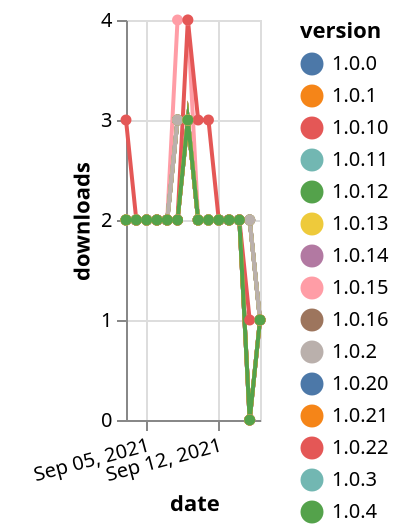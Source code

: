 {"$schema": "https://vega.github.io/schema/vega-lite/v5.json", "description": "A simple bar chart with embedded data.", "data": {"values": [{"date": "2021-09-03", "total": 1381, "delta": 2, "version": "1.0.4"}, {"date": "2021-09-04", "total": 1383, "delta": 2, "version": "1.0.4"}, {"date": "2021-09-05", "total": 1385, "delta": 2, "version": "1.0.4"}, {"date": "2021-09-06", "total": 1387, "delta": 2, "version": "1.0.4"}, {"date": "2021-09-07", "total": 1389, "delta": 2, "version": "1.0.4"}, {"date": "2021-09-08", "total": 1392, "delta": 3, "version": "1.0.4"}, {"date": "2021-09-09", "total": 1395, "delta": 3, "version": "1.0.4"}, {"date": "2021-09-10", "total": 1397, "delta": 2, "version": "1.0.4"}, {"date": "2021-09-11", "total": 1399, "delta": 2, "version": "1.0.4"}, {"date": "2021-09-12", "total": 1401, "delta": 2, "version": "1.0.4"}, {"date": "2021-09-13", "total": 1403, "delta": 2, "version": "1.0.4"}, {"date": "2021-09-14", "total": 1405, "delta": 2, "version": "1.0.4"}, {"date": "2021-09-15", "total": 1407, "delta": 2, "version": "1.0.4"}, {"date": "2021-09-16", "total": 1408, "delta": 1, "version": "1.0.4"}, {"date": "2021-09-03", "total": 1319, "delta": 2, "version": "1.0.9"}, {"date": "2021-09-04", "total": 1321, "delta": 2, "version": "1.0.9"}, {"date": "2021-09-05", "total": 1323, "delta": 2, "version": "1.0.9"}, {"date": "2021-09-06", "total": 1325, "delta": 2, "version": "1.0.9"}, {"date": "2021-09-07", "total": 1327, "delta": 2, "version": "1.0.9"}, {"date": "2021-09-08", "total": 1330, "delta": 3, "version": "1.0.9"}, {"date": "2021-09-09", "total": 1333, "delta": 3, "version": "1.0.9"}, {"date": "2021-09-10", "total": 1335, "delta": 2, "version": "1.0.9"}, {"date": "2021-09-11", "total": 1337, "delta": 2, "version": "1.0.9"}, {"date": "2021-09-12", "total": 1339, "delta": 2, "version": "1.0.9"}, {"date": "2021-09-13", "total": 1341, "delta": 2, "version": "1.0.9"}, {"date": "2021-09-14", "total": 1343, "delta": 2, "version": "1.0.9"}, {"date": "2021-09-15", "total": 1345, "delta": 2, "version": "1.0.9"}, {"date": "2021-09-16", "total": 1346, "delta": 1, "version": "1.0.9"}, {"date": "2021-09-03", "total": 1309, "delta": 2, "version": "1.0.11"}, {"date": "2021-09-04", "total": 1311, "delta": 2, "version": "1.0.11"}, {"date": "2021-09-05", "total": 1313, "delta": 2, "version": "1.0.11"}, {"date": "2021-09-06", "total": 1315, "delta": 2, "version": "1.0.11"}, {"date": "2021-09-07", "total": 1317, "delta": 2, "version": "1.0.11"}, {"date": "2021-09-08", "total": 1319, "delta": 2, "version": "1.0.11"}, {"date": "2021-09-09", "total": 1322, "delta": 3, "version": "1.0.11"}, {"date": "2021-09-10", "total": 1324, "delta": 2, "version": "1.0.11"}, {"date": "2021-09-11", "total": 1326, "delta": 2, "version": "1.0.11"}, {"date": "2021-09-12", "total": 1328, "delta": 2, "version": "1.0.11"}, {"date": "2021-09-13", "total": 1330, "delta": 2, "version": "1.0.11"}, {"date": "2021-09-14", "total": 1332, "delta": 2, "version": "1.0.11"}, {"date": "2021-09-15", "total": 1332, "delta": 0, "version": "1.0.11"}, {"date": "2021-09-16", "total": 1333, "delta": 1, "version": "1.0.11"}, {"date": "2021-09-03", "total": 1365, "delta": 2, "version": "1.0.8"}, {"date": "2021-09-04", "total": 1367, "delta": 2, "version": "1.0.8"}, {"date": "2021-09-05", "total": 1369, "delta": 2, "version": "1.0.8"}, {"date": "2021-09-06", "total": 1371, "delta": 2, "version": "1.0.8"}, {"date": "2021-09-07", "total": 1373, "delta": 2, "version": "1.0.8"}, {"date": "2021-09-08", "total": 1376, "delta": 3, "version": "1.0.8"}, {"date": "2021-09-09", "total": 1379, "delta": 3, "version": "1.0.8"}, {"date": "2021-09-10", "total": 1381, "delta": 2, "version": "1.0.8"}, {"date": "2021-09-11", "total": 1383, "delta": 2, "version": "1.0.8"}, {"date": "2021-09-12", "total": 1385, "delta": 2, "version": "1.0.8"}, {"date": "2021-09-13", "total": 1387, "delta": 2, "version": "1.0.8"}, {"date": "2021-09-14", "total": 1389, "delta": 2, "version": "1.0.8"}, {"date": "2021-09-15", "total": 1391, "delta": 2, "version": "1.0.8"}, {"date": "2021-09-16", "total": 1392, "delta": 1, "version": "1.0.8"}, {"date": "2021-09-03", "total": 994, "delta": 2, "version": "1.0.20"}, {"date": "2021-09-04", "total": 996, "delta": 2, "version": "1.0.20"}, {"date": "2021-09-05", "total": 998, "delta": 2, "version": "1.0.20"}, {"date": "2021-09-06", "total": 1000, "delta": 2, "version": "1.0.20"}, {"date": "2021-09-07", "total": 1002, "delta": 2, "version": "1.0.20"}, {"date": "2021-09-08", "total": 1004, "delta": 2, "version": "1.0.20"}, {"date": "2021-09-09", "total": 1007, "delta": 3, "version": "1.0.20"}, {"date": "2021-09-10", "total": 1009, "delta": 2, "version": "1.0.20"}, {"date": "2021-09-11", "total": 1011, "delta": 2, "version": "1.0.20"}, {"date": "2021-09-12", "total": 1013, "delta": 2, "version": "1.0.20"}, {"date": "2021-09-13", "total": 1015, "delta": 2, "version": "1.0.20"}, {"date": "2021-09-14", "total": 1017, "delta": 2, "version": "1.0.20"}, {"date": "2021-09-15", "total": 1017, "delta": 0, "version": "1.0.20"}, {"date": "2021-09-16", "total": 1018, "delta": 1, "version": "1.0.20"}, {"date": "2021-09-03", "total": 998, "delta": 2, "version": "1.0.16"}, {"date": "2021-09-04", "total": 1000, "delta": 2, "version": "1.0.16"}, {"date": "2021-09-05", "total": 1002, "delta": 2, "version": "1.0.16"}, {"date": "2021-09-06", "total": 1004, "delta": 2, "version": "1.0.16"}, {"date": "2021-09-07", "total": 1006, "delta": 2, "version": "1.0.16"}, {"date": "2021-09-08", "total": 1008, "delta": 2, "version": "1.0.16"}, {"date": "2021-09-09", "total": 1011, "delta": 3, "version": "1.0.16"}, {"date": "2021-09-10", "total": 1013, "delta": 2, "version": "1.0.16"}, {"date": "2021-09-11", "total": 1015, "delta": 2, "version": "1.0.16"}, {"date": "2021-09-12", "total": 1017, "delta": 2, "version": "1.0.16"}, {"date": "2021-09-13", "total": 1019, "delta": 2, "version": "1.0.16"}, {"date": "2021-09-14", "total": 1021, "delta": 2, "version": "1.0.16"}, {"date": "2021-09-15", "total": 1021, "delta": 0, "version": "1.0.16"}, {"date": "2021-09-16", "total": 1022, "delta": 1, "version": "1.0.16"}, {"date": "2021-09-03", "total": 1009, "delta": 2, "version": "1.0.15"}, {"date": "2021-09-04", "total": 1011, "delta": 2, "version": "1.0.15"}, {"date": "2021-09-05", "total": 1013, "delta": 2, "version": "1.0.15"}, {"date": "2021-09-06", "total": 1015, "delta": 2, "version": "1.0.15"}, {"date": "2021-09-07", "total": 1017, "delta": 2, "version": "1.0.15"}, {"date": "2021-09-08", "total": 1019, "delta": 2, "version": "1.0.15"}, {"date": "2021-09-09", "total": 1022, "delta": 3, "version": "1.0.15"}, {"date": "2021-09-10", "total": 1024, "delta": 2, "version": "1.0.15"}, {"date": "2021-09-11", "total": 1026, "delta": 2, "version": "1.0.15"}, {"date": "2021-09-12", "total": 1028, "delta": 2, "version": "1.0.15"}, {"date": "2021-09-13", "total": 1030, "delta": 2, "version": "1.0.15"}, {"date": "2021-09-14", "total": 1032, "delta": 2, "version": "1.0.15"}, {"date": "2021-09-15", "total": 1032, "delta": 0, "version": "1.0.15"}, {"date": "2021-09-16", "total": 1033, "delta": 1, "version": "1.0.15"}, {"date": "2021-09-03", "total": 1326, "delta": 2, "version": "1.0.10"}, {"date": "2021-09-04", "total": 1328, "delta": 2, "version": "1.0.10"}, {"date": "2021-09-05", "total": 1330, "delta": 2, "version": "1.0.10"}, {"date": "2021-09-06", "total": 1332, "delta": 2, "version": "1.0.10"}, {"date": "2021-09-07", "total": 1334, "delta": 2, "version": "1.0.10"}, {"date": "2021-09-08", "total": 1336, "delta": 2, "version": "1.0.10"}, {"date": "2021-09-09", "total": 1339, "delta": 3, "version": "1.0.10"}, {"date": "2021-09-10", "total": 1341, "delta": 2, "version": "1.0.10"}, {"date": "2021-09-11", "total": 1343, "delta": 2, "version": "1.0.10"}, {"date": "2021-09-12", "total": 1345, "delta": 2, "version": "1.0.10"}, {"date": "2021-09-13", "total": 1347, "delta": 2, "version": "1.0.10"}, {"date": "2021-09-14", "total": 1349, "delta": 2, "version": "1.0.10"}, {"date": "2021-09-15", "total": 1349, "delta": 0, "version": "1.0.10"}, {"date": "2021-09-16", "total": 1350, "delta": 1, "version": "1.0.10"}, {"date": "2021-09-03", "total": 1395, "delta": 2, "version": "1.0.1"}, {"date": "2021-09-04", "total": 1397, "delta": 2, "version": "1.0.1"}, {"date": "2021-09-05", "total": 1399, "delta": 2, "version": "1.0.1"}, {"date": "2021-09-06", "total": 1401, "delta": 2, "version": "1.0.1"}, {"date": "2021-09-07", "total": 1403, "delta": 2, "version": "1.0.1"}, {"date": "2021-09-08", "total": 1406, "delta": 3, "version": "1.0.1"}, {"date": "2021-09-09", "total": 1409, "delta": 3, "version": "1.0.1"}, {"date": "2021-09-10", "total": 1411, "delta": 2, "version": "1.0.1"}, {"date": "2021-09-11", "total": 1413, "delta": 2, "version": "1.0.1"}, {"date": "2021-09-12", "total": 1415, "delta": 2, "version": "1.0.1"}, {"date": "2021-09-13", "total": 1417, "delta": 2, "version": "1.0.1"}, {"date": "2021-09-14", "total": 1419, "delta": 2, "version": "1.0.1"}, {"date": "2021-09-15", "total": 1421, "delta": 2, "version": "1.0.1"}, {"date": "2021-09-16", "total": 1422, "delta": 1, "version": "1.0.1"}, {"date": "2021-09-03", "total": 1467, "delta": 2, "version": "1.0.7"}, {"date": "2021-09-04", "total": 1469, "delta": 2, "version": "1.0.7"}, {"date": "2021-09-05", "total": 1471, "delta": 2, "version": "1.0.7"}, {"date": "2021-09-06", "total": 1473, "delta": 2, "version": "1.0.7"}, {"date": "2021-09-07", "total": 1475, "delta": 2, "version": "1.0.7"}, {"date": "2021-09-08", "total": 1479, "delta": 4, "version": "1.0.7"}, {"date": "2021-09-09", "total": 1483, "delta": 4, "version": "1.0.7"}, {"date": "2021-09-10", "total": 1485, "delta": 2, "version": "1.0.7"}, {"date": "2021-09-11", "total": 1487, "delta": 2, "version": "1.0.7"}, {"date": "2021-09-12", "total": 1489, "delta": 2, "version": "1.0.7"}, {"date": "2021-09-13", "total": 1491, "delta": 2, "version": "1.0.7"}, {"date": "2021-09-14", "total": 1493, "delta": 2, "version": "1.0.7"}, {"date": "2021-09-15", "total": 1495, "delta": 2, "version": "1.0.7"}, {"date": "2021-09-16", "total": 1496, "delta": 1, "version": "1.0.7"}, {"date": "2021-09-03", "total": 1019, "delta": 2, "version": "1.0.14"}, {"date": "2021-09-04", "total": 1021, "delta": 2, "version": "1.0.14"}, {"date": "2021-09-05", "total": 1023, "delta": 2, "version": "1.0.14"}, {"date": "2021-09-06", "total": 1025, "delta": 2, "version": "1.0.14"}, {"date": "2021-09-07", "total": 1027, "delta": 2, "version": "1.0.14"}, {"date": "2021-09-08", "total": 1029, "delta": 2, "version": "1.0.14"}, {"date": "2021-09-09", "total": 1032, "delta": 3, "version": "1.0.14"}, {"date": "2021-09-10", "total": 1034, "delta": 2, "version": "1.0.14"}, {"date": "2021-09-11", "total": 1036, "delta": 2, "version": "1.0.14"}, {"date": "2021-09-12", "total": 1038, "delta": 2, "version": "1.0.14"}, {"date": "2021-09-13", "total": 1040, "delta": 2, "version": "1.0.14"}, {"date": "2021-09-14", "total": 1042, "delta": 2, "version": "1.0.14"}, {"date": "2021-09-15", "total": 1042, "delta": 0, "version": "1.0.14"}, {"date": "2021-09-16", "total": 1043, "delta": 1, "version": "1.0.14"}, {"date": "2021-09-03", "total": 1399, "delta": 2, "version": "1.0.0"}, {"date": "2021-09-04", "total": 1401, "delta": 2, "version": "1.0.0"}, {"date": "2021-09-05", "total": 1403, "delta": 2, "version": "1.0.0"}, {"date": "2021-09-06", "total": 1405, "delta": 2, "version": "1.0.0"}, {"date": "2021-09-07", "total": 1407, "delta": 2, "version": "1.0.0"}, {"date": "2021-09-08", "total": 1410, "delta": 3, "version": "1.0.0"}, {"date": "2021-09-09", "total": 1413, "delta": 3, "version": "1.0.0"}, {"date": "2021-09-10", "total": 1415, "delta": 2, "version": "1.0.0"}, {"date": "2021-09-11", "total": 1417, "delta": 2, "version": "1.0.0"}, {"date": "2021-09-12", "total": 1419, "delta": 2, "version": "1.0.0"}, {"date": "2021-09-13", "total": 1421, "delta": 2, "version": "1.0.0"}, {"date": "2021-09-14", "total": 1423, "delta": 2, "version": "1.0.0"}, {"date": "2021-09-15", "total": 1425, "delta": 2, "version": "1.0.0"}, {"date": "2021-09-16", "total": 1426, "delta": 1, "version": "1.0.0"}, {"date": "2021-09-03", "total": 1390, "delta": 2, "version": "1.0.6"}, {"date": "2021-09-04", "total": 1392, "delta": 2, "version": "1.0.6"}, {"date": "2021-09-05", "total": 1394, "delta": 2, "version": "1.0.6"}, {"date": "2021-09-06", "total": 1396, "delta": 2, "version": "1.0.6"}, {"date": "2021-09-07", "total": 1398, "delta": 2, "version": "1.0.6"}, {"date": "2021-09-08", "total": 1401, "delta": 3, "version": "1.0.6"}, {"date": "2021-09-09", "total": 1404, "delta": 3, "version": "1.0.6"}, {"date": "2021-09-10", "total": 1406, "delta": 2, "version": "1.0.6"}, {"date": "2021-09-11", "total": 1408, "delta": 2, "version": "1.0.6"}, {"date": "2021-09-12", "total": 1410, "delta": 2, "version": "1.0.6"}, {"date": "2021-09-13", "total": 1412, "delta": 2, "version": "1.0.6"}, {"date": "2021-09-14", "total": 1414, "delta": 2, "version": "1.0.6"}, {"date": "2021-09-15", "total": 1416, "delta": 2, "version": "1.0.6"}, {"date": "2021-09-16", "total": 1417, "delta": 1, "version": "1.0.6"}, {"date": "2021-09-03", "total": 1389, "delta": 2, "version": "1.0.3"}, {"date": "2021-09-04", "total": 1391, "delta": 2, "version": "1.0.3"}, {"date": "2021-09-05", "total": 1393, "delta": 2, "version": "1.0.3"}, {"date": "2021-09-06", "total": 1395, "delta": 2, "version": "1.0.3"}, {"date": "2021-09-07", "total": 1397, "delta": 2, "version": "1.0.3"}, {"date": "2021-09-08", "total": 1400, "delta": 3, "version": "1.0.3"}, {"date": "2021-09-09", "total": 1403, "delta": 3, "version": "1.0.3"}, {"date": "2021-09-10", "total": 1405, "delta": 2, "version": "1.0.3"}, {"date": "2021-09-11", "total": 1407, "delta": 2, "version": "1.0.3"}, {"date": "2021-09-12", "total": 1409, "delta": 2, "version": "1.0.3"}, {"date": "2021-09-13", "total": 1411, "delta": 2, "version": "1.0.3"}, {"date": "2021-09-14", "total": 1413, "delta": 2, "version": "1.0.3"}, {"date": "2021-09-15", "total": 1415, "delta": 2, "version": "1.0.3"}, {"date": "2021-09-16", "total": 1416, "delta": 1, "version": "1.0.3"}, {"date": "2021-09-03", "total": 1384, "delta": 2, "version": "1.0.5"}, {"date": "2021-09-04", "total": 1386, "delta": 2, "version": "1.0.5"}, {"date": "2021-09-05", "total": 1388, "delta": 2, "version": "1.0.5"}, {"date": "2021-09-06", "total": 1390, "delta": 2, "version": "1.0.5"}, {"date": "2021-09-07", "total": 1392, "delta": 2, "version": "1.0.5"}, {"date": "2021-09-08", "total": 1395, "delta": 3, "version": "1.0.5"}, {"date": "2021-09-09", "total": 1398, "delta": 3, "version": "1.0.5"}, {"date": "2021-09-10", "total": 1400, "delta": 2, "version": "1.0.5"}, {"date": "2021-09-11", "total": 1402, "delta": 2, "version": "1.0.5"}, {"date": "2021-09-12", "total": 1404, "delta": 2, "version": "1.0.5"}, {"date": "2021-09-13", "total": 1406, "delta": 2, "version": "1.0.5"}, {"date": "2021-09-14", "total": 1408, "delta": 2, "version": "1.0.5"}, {"date": "2021-09-15", "total": 1410, "delta": 2, "version": "1.0.5"}, {"date": "2021-09-16", "total": 1411, "delta": 1, "version": "1.0.5"}, {"date": "2021-09-03", "total": 1401, "delta": 2, "version": "1.0.2"}, {"date": "2021-09-04", "total": 1403, "delta": 2, "version": "1.0.2"}, {"date": "2021-09-05", "total": 1405, "delta": 2, "version": "1.0.2"}, {"date": "2021-09-06", "total": 1407, "delta": 2, "version": "1.0.2"}, {"date": "2021-09-07", "total": 1409, "delta": 2, "version": "1.0.2"}, {"date": "2021-09-08", "total": 1412, "delta": 3, "version": "1.0.2"}, {"date": "2021-09-09", "total": 1415, "delta": 3, "version": "1.0.2"}, {"date": "2021-09-10", "total": 1417, "delta": 2, "version": "1.0.2"}, {"date": "2021-09-11", "total": 1419, "delta": 2, "version": "1.0.2"}, {"date": "2021-09-12", "total": 1421, "delta": 2, "version": "1.0.2"}, {"date": "2021-09-13", "total": 1423, "delta": 2, "version": "1.0.2"}, {"date": "2021-09-14", "total": 1425, "delta": 2, "version": "1.0.2"}, {"date": "2021-09-15", "total": 1427, "delta": 2, "version": "1.0.2"}, {"date": "2021-09-16", "total": 1428, "delta": 1, "version": "1.0.2"}, {"date": "2021-09-03", "total": 985, "delta": 2, "version": "1.0.21"}, {"date": "2021-09-04", "total": 987, "delta": 2, "version": "1.0.21"}, {"date": "2021-09-05", "total": 989, "delta": 2, "version": "1.0.21"}, {"date": "2021-09-06", "total": 991, "delta": 2, "version": "1.0.21"}, {"date": "2021-09-07", "total": 993, "delta": 2, "version": "1.0.21"}, {"date": "2021-09-08", "total": 995, "delta": 2, "version": "1.0.21"}, {"date": "2021-09-09", "total": 998, "delta": 3, "version": "1.0.21"}, {"date": "2021-09-10", "total": 1000, "delta": 2, "version": "1.0.21"}, {"date": "2021-09-11", "total": 1002, "delta": 2, "version": "1.0.21"}, {"date": "2021-09-12", "total": 1004, "delta": 2, "version": "1.0.21"}, {"date": "2021-09-13", "total": 1006, "delta": 2, "version": "1.0.21"}, {"date": "2021-09-14", "total": 1008, "delta": 2, "version": "1.0.21"}, {"date": "2021-09-15", "total": 1008, "delta": 0, "version": "1.0.21"}, {"date": "2021-09-16", "total": 1009, "delta": 1, "version": "1.0.21"}, {"date": "2021-09-03", "total": 1302, "delta": 3, "version": "1.0.22"}, {"date": "2021-09-04", "total": 1304, "delta": 2, "version": "1.0.22"}, {"date": "2021-09-05", "total": 1306, "delta": 2, "version": "1.0.22"}, {"date": "2021-09-06", "total": 1308, "delta": 2, "version": "1.0.22"}, {"date": "2021-09-07", "total": 1310, "delta": 2, "version": "1.0.22"}, {"date": "2021-09-08", "total": 1312, "delta": 2, "version": "1.0.22"}, {"date": "2021-09-09", "total": 1316, "delta": 4, "version": "1.0.22"}, {"date": "2021-09-10", "total": 1319, "delta": 3, "version": "1.0.22"}, {"date": "2021-09-11", "total": 1322, "delta": 3, "version": "1.0.22"}, {"date": "2021-09-12", "total": 1324, "delta": 2, "version": "1.0.22"}, {"date": "2021-09-13", "total": 1326, "delta": 2, "version": "1.0.22"}, {"date": "2021-09-14", "total": 1328, "delta": 2, "version": "1.0.22"}, {"date": "2021-09-15", "total": 1329, "delta": 1, "version": "1.0.22"}, {"date": "2021-09-16", "total": 1330, "delta": 1, "version": "1.0.22"}, {"date": "2021-09-03", "total": 1196, "delta": 2, "version": "1.0.13"}, {"date": "2021-09-04", "total": 1198, "delta": 2, "version": "1.0.13"}, {"date": "2021-09-05", "total": 1200, "delta": 2, "version": "1.0.13"}, {"date": "2021-09-06", "total": 1202, "delta": 2, "version": "1.0.13"}, {"date": "2021-09-07", "total": 1204, "delta": 2, "version": "1.0.13"}, {"date": "2021-09-08", "total": 1206, "delta": 2, "version": "1.0.13"}, {"date": "2021-09-09", "total": 1209, "delta": 3, "version": "1.0.13"}, {"date": "2021-09-10", "total": 1211, "delta": 2, "version": "1.0.13"}, {"date": "2021-09-11", "total": 1213, "delta": 2, "version": "1.0.13"}, {"date": "2021-09-12", "total": 1215, "delta": 2, "version": "1.0.13"}, {"date": "2021-09-13", "total": 1217, "delta": 2, "version": "1.0.13"}, {"date": "2021-09-14", "total": 1219, "delta": 2, "version": "1.0.13"}, {"date": "2021-09-15", "total": 1219, "delta": 0, "version": "1.0.13"}, {"date": "2021-09-16", "total": 1220, "delta": 1, "version": "1.0.13"}, {"date": "2021-09-03", "total": 1262, "delta": 2, "version": "1.0.12"}, {"date": "2021-09-04", "total": 1264, "delta": 2, "version": "1.0.12"}, {"date": "2021-09-05", "total": 1266, "delta": 2, "version": "1.0.12"}, {"date": "2021-09-06", "total": 1268, "delta": 2, "version": "1.0.12"}, {"date": "2021-09-07", "total": 1270, "delta": 2, "version": "1.0.12"}, {"date": "2021-09-08", "total": 1272, "delta": 2, "version": "1.0.12"}, {"date": "2021-09-09", "total": 1275, "delta": 3, "version": "1.0.12"}, {"date": "2021-09-10", "total": 1277, "delta": 2, "version": "1.0.12"}, {"date": "2021-09-11", "total": 1279, "delta": 2, "version": "1.0.12"}, {"date": "2021-09-12", "total": 1281, "delta": 2, "version": "1.0.12"}, {"date": "2021-09-13", "total": 1283, "delta": 2, "version": "1.0.12"}, {"date": "2021-09-14", "total": 1285, "delta": 2, "version": "1.0.12"}, {"date": "2021-09-15", "total": 1285, "delta": 0, "version": "1.0.12"}, {"date": "2021-09-16", "total": 1286, "delta": 1, "version": "1.0.12"}]}, "width": "container", "mark": {"type": "line", "point": {"filled": true}}, "encoding": {"x": {"field": "date", "type": "temporal", "timeUnit": "yearmonthdate", "title": "date", "axis": {"labelAngle": -15}}, "y": {"field": "delta", "type": "quantitative", "title": "downloads"}, "color": {"field": "version", "type": "nominal"}, "tooltip": {"field": "delta"}}}